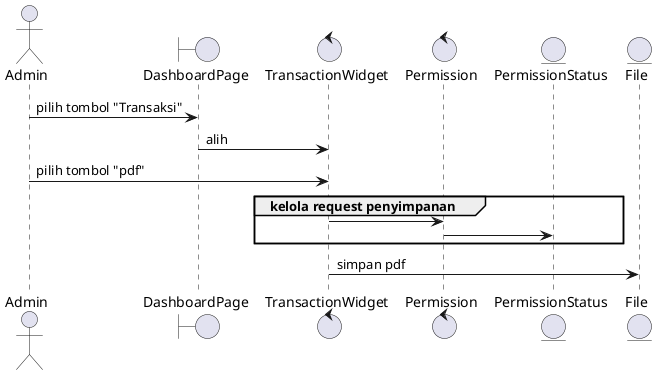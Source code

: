 @startuml
actor Admin
boundary DashboardPage
control TransactionWidget
control Permission
entity PermissionStatus
entity File

Admin -> DashboardPage: pilih tombol "Transaksi"
DashboardPage -> TransactionWidget: alih
Admin -> TransactionWidget: pilih tombol "pdf"
group kelola request penyimpanan
TransactionWidget -> Permission
Permission -> PermissionStatus
end
TransactionWidget -> File: simpan pdf

@enduml
